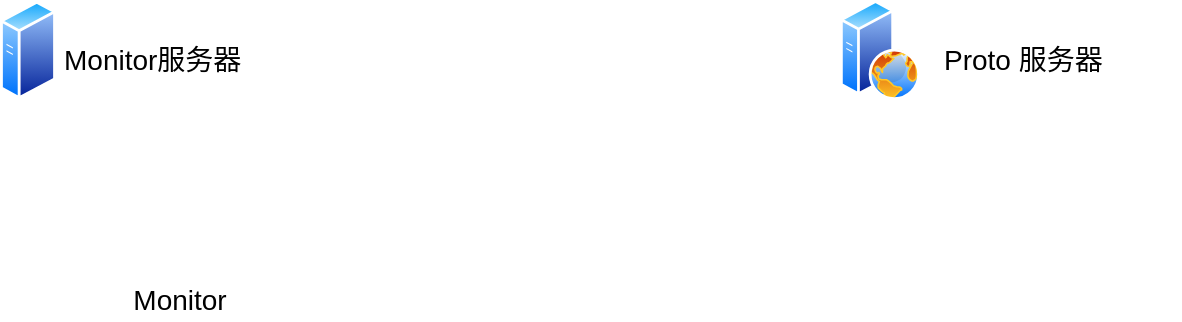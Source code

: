 <mxfile version="12.4.9" type="github">
  <diagram id="C5RBs43oDa-KdzZeNtuy" name="Page-1">
    <mxGraphModel dx="942" dy="725" grid="1" gridSize="10" guides="1" tooltips="1" connect="1" arrows="1" fold="1" page="1" pageScale="1" pageWidth="827" pageHeight="1169" math="0" shadow="0">
      <root>
        <mxCell id="WIyWlLk6GJQsqaUBKTNV-0"/>
        <mxCell id="WIyWlLk6GJQsqaUBKTNV-1" parent="WIyWlLk6GJQsqaUBKTNV-0"/>
        <mxCell id="ha692Ad3BDW9VeAkZd-o-0" value="Monitor服务器" style="text;html=1;strokeColor=none;fillColor=none;align=left;verticalAlign=middle;whiteSpace=wrap;rounded=0;fontSize=14;" vertex="1" parent="WIyWlLk6GJQsqaUBKTNV-1">
          <mxGeometry x="160" y="40" width="120" height="20" as="geometry"/>
        </mxCell>
        <mxCell id="ha692Ad3BDW9VeAkZd-o-1" value="Proto 服务器" style="text;html=1;strokeColor=none;fillColor=none;align=left;verticalAlign=middle;whiteSpace=wrap;rounded=0;fontSize=14;" vertex="1" parent="WIyWlLk6GJQsqaUBKTNV-1">
          <mxGeometry x="600" y="40" width="120" height="20" as="geometry"/>
        </mxCell>
        <mxCell id="ha692Ad3BDW9VeAkZd-o-3" value="Monitor" style="text;html=1;strokeColor=none;fillColor=none;align=center;verticalAlign=middle;whiteSpace=wrap;rounded=0;fontSize=14;" vertex="1" parent="WIyWlLk6GJQsqaUBKTNV-1">
          <mxGeometry x="175" y="160" width="90" height="20" as="geometry"/>
        </mxCell>
        <mxCell id="ha692Ad3BDW9VeAkZd-o-4" value="" style="aspect=fixed;perimeter=ellipsePerimeter;html=1;align=center;shadow=0;dashed=0;spacingTop=3;image;image=img/lib/active_directory/web_server.svg;fontSize=14;" vertex="1" parent="WIyWlLk6GJQsqaUBKTNV-1">
          <mxGeometry x="550" y="20" width="40" height="50" as="geometry"/>
        </mxCell>
        <mxCell id="ha692Ad3BDW9VeAkZd-o-5" value="" style="aspect=fixed;perimeter=ellipsePerimeter;html=1;align=center;shadow=0;dashed=0;spacingTop=3;image;image=img/lib/active_directory/generic_server.svg;fontSize=14;" vertex="1" parent="WIyWlLk6GJQsqaUBKTNV-1">
          <mxGeometry x="130" y="20" width="28.0" height="50" as="geometry"/>
        </mxCell>
      </root>
    </mxGraphModel>
  </diagram>
</mxfile>
